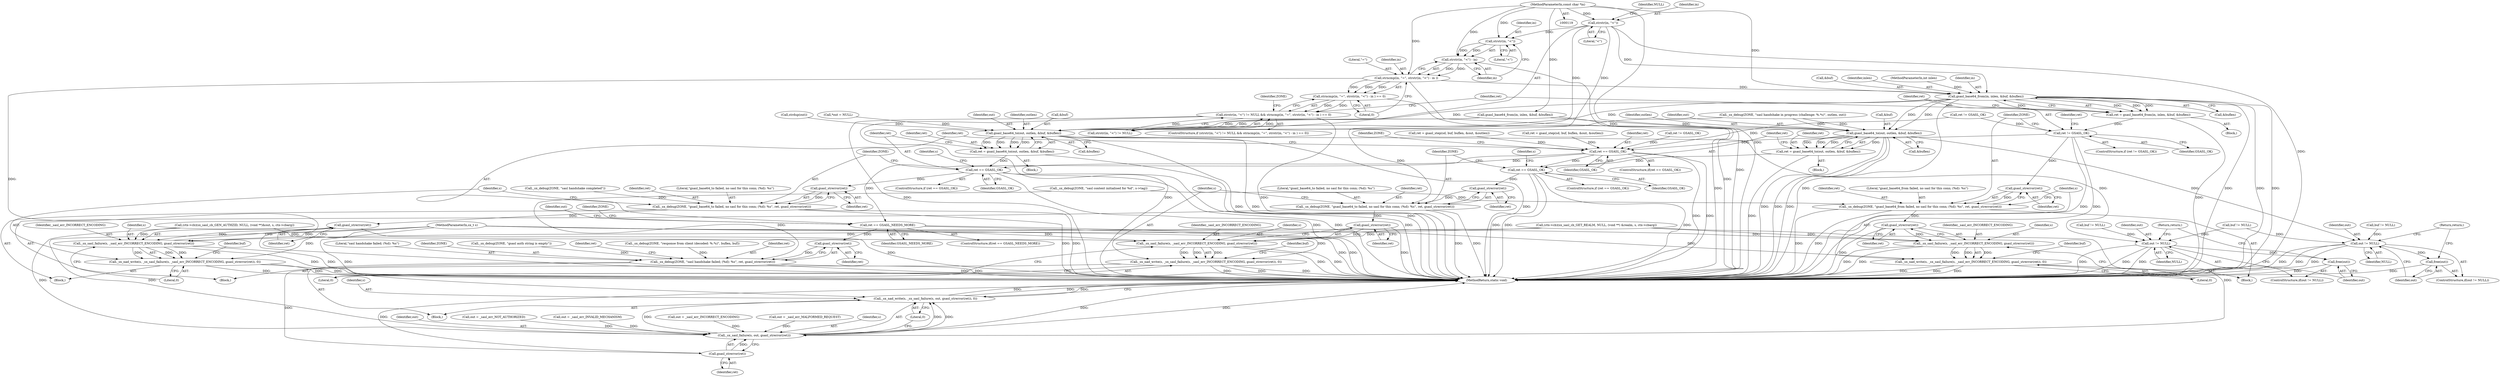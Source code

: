 digraph "0_jabberd2_8416ae54ecefa670534f27a31db71d048b9c7f16_0@API" {
"1000452" [label="(Call,strstr(in, \"<\"))"];
"1000443" [label="(Call,strstr(in, \"<\"))"];
"1000124" [label="(MethodParameterIn,const char *in)"];
"1000451" [label="(Call,strstr(in, \"<\") - in)"];
"1000448" [label="(Call,strncmp(in, \"=\", strstr(in, \"<\") - in ))"];
"1000447" [label="(Call,strncmp(in, \"=\", strstr(in, \"<\") - in ) == 0)"];
"1000441" [label="(Call,strstr(in, \"<\") != NULL && strncmp(in, \"=\", strstr(in, \"<\") - in ) == 0)"];
"1000473" [label="(Call,gsasl_base64_from(in, inlen, &buf, &buflen))"];
"1000471" [label="(Call,ret = gsasl_base64_from(in, inlen, &buf, &buflen))"];
"1000481" [label="(Call,ret != GSASL_OK)"];
"1000489" [label="(Call,gsasl_strerror(ret))"];
"1000485" [label="(Call,_sx_debug(ZONE, \"gsasl_base64_from failed, no sasl for this conn; (%d): %s\", ret, gsasl_strerror(ret)))"];
"1000496" [label="(Call,gsasl_strerror(ret))"];
"1000493" [label="(Call,_sx_sasl_failure(s, _sasl_err_INCORRECT_ENCODING, gsasl_strerror(ret)))"];
"1000491" [label="(Call,_sx_nad_write(s, _sx_sasl_failure(s, _sasl_err_INCORRECT_ENCODING, gsasl_strerror(ret)), 0))"];
"1000592" [label="(Call,ret == GSASL_OK)"];
"1000609" [label="(Call,ret == GSASL_OK)"];
"1000656" [label="(Call,gsasl_strerror(ret))"];
"1000652" [label="(Call,_sx_debug(ZONE, \"gsasl_base64_to failed, no sasl for this conn; (%d): %s\", ret, gsasl_strerror(ret)))"];
"1000663" [label="(Call,gsasl_strerror(ret))"];
"1000660" [label="(Call,_sx_sasl_failure(s, _sasl_err_INCORRECT_ENCODING, gsasl_strerror(ret)))"];
"1000658" [label="(Call,_sx_nad_write(s, _sx_sasl_failure(s, _sasl_err_INCORRECT_ENCODING, gsasl_strerror(ret)), 0))"];
"1000680" [label="(Call,ret == GSASL_NEEDS_MORE)"];
"1000751" [label="(Call,gsasl_strerror(ret))"];
"1000747" [label="(Call,_sx_debug(ZONE, \"sasl handshake failed; (%d): %s\", ret, gsasl_strerror(ret)))"];
"1000789" [label="(Call,gsasl_strerror(ret))"];
"1000786" [label="(Call,_sx_sasl_failure(s, out, gsasl_strerror(ret)))"];
"1000784" [label="(Call,_sx_nad_write(s, _sx_sasl_failure(s, out, gsasl_strerror(ret)), 0))"];
"1000699" [label="(Call,ret == GSASL_OK)"];
"1000718" [label="(Call,gsasl_strerror(ret))"];
"1000714" [label="(Call,_sx_debug(ZONE, \"gsasl_base64_to failed, no sasl for this conn; (%d): %s\", ret, gsasl_strerror(ret)))"];
"1000725" [label="(Call,gsasl_strerror(ret))"];
"1000722" [label="(Call,_sx_sasl_failure(s, _sasl_err_INCORRECT_ENCODING, gsasl_strerror(ret)))"];
"1000720" [label="(Call,_sx_nad_write(s, _sx_sasl_failure(s, _sasl_err_INCORRECT_ENCODING, gsasl_strerror(ret)), 0))"];
"1000601" [label="(Call,gsasl_base64_to(out, outlen, &buf, &buflen))"];
"1000599" [label="(Call,ret = gsasl_base64_to(out, outlen, &buf, &buflen))"];
"1000673" [label="(Call,out != NULL)"];
"1000676" [label="(Call,free(out))"];
"1000691" [label="(Call,gsasl_base64_to(out, outlen, &buf, &buflen))"];
"1000689" [label="(Call,ret = gsasl_base64_to(out, outlen, &buf, &buflen))"];
"1000735" [label="(Call,out != NULL)"];
"1000738" [label="(Call,free(out))"];
"1000786" [label="(Call,_sx_sasl_failure(s, out, gsasl_strerror(ret)))"];
"1000124" [label="(MethodParameterIn,const char *in)"];
"1000748" [label="(Identifier,ZONE)"];
"1000660" [label="(Call,_sx_sasl_failure(s, _sasl_err_INCORRECT_ENCODING, gsasl_strerror(ret)))"];
"1000694" [label="(Call,&buf)"];
"1000491" [label="(Call,_sx_nad_write(s, _sx_sasl_failure(s, _sasl_err_INCORRECT_ENCODING, gsasl_strerror(ret)), 0))"];
"1000443" [label="(Call,strstr(in, \"<\"))"];
"1000668" [label="(Identifier,buf)"];
"1000651" [label="(Block,)"];
"1000727" [label="(Literal,0)"];
"1000507" [label="(Identifier,ret)"];
"1000597" [label="(Identifier,ZONE)"];
"1000420" [label="(Call,(ctx->cb)(sx_sasl_cb_GEN_AUTHZID, NULL, (void **)&out, s, ctx->cbarg))"];
"1000722" [label="(Call,_sx_sasl_failure(s, _sasl_err_INCORRECT_ENCODING, gsasl_strerror(ret)))"];
"1000600" [label="(Identifier,ret)"];
"1000492" [label="(Identifier,s)"];
"1000685" [label="(Identifier,ZONE)"];
"1000458" [label="(Call,_sx_debug(ZONE, \"gsasl auth string is empty\"))"];
"1000663" [label="(Call,gsasl_strerror(ret))"];
"1000693" [label="(Identifier,outlen)"];
"1000484" [label="(Block,)"];
"1000754" [label="(Identifier,ret)"];
"1000604" [label="(Call,&buf)"];
"1000738" [label="(Call,free(out))"];
"1000442" [label="(Call,strstr(in, \"<\") != NULL)"];
"1000704" [label="(Identifier,s)"];
"1000609" [label="(Call,ret == GSASL_OK)"];
"1000689" [label="(Call,ret = gsasl_base64_to(out, outlen, &buf, &buflen))"];
"1000690" [label="(Identifier,ret)"];
"1000472" [label="(Identifier,ret)"];
"1000739" [label="(Identifier,out)"];
"1000498" [label="(Literal,0)"];
"1000675" [label="(Identifier,NULL)"];
"1000676" [label="(Call,free(out))"];
"1000473" [label="(Call,gsasl_base64_from(in, inlen, &buf, &buflen))"];
"1000747" [label="(Call,_sx_debug(ZONE, \"sasl handshake failed; (%d): %s\", ret, gsasl_strerror(ret)))"];
"1000736" [label="(Identifier,out)"];
"1000497" [label="(Identifier,ret)"];
"1000456" [label="(Literal,0)"];
"1000450" [label="(Literal,\"=\")"];
"1000691" [label="(Call,gsasl_base64_to(out, outlen, &buf, &buflen))"];
"1000470" [label="(Block,)"];
"1000664" [label="(Identifier,ret)"];
"1000683" [label="(Block,)"];
"1000506" [label="(Call,ret = gsasl_step(sd, buf, buflen, &out, &outlen))"];
"1000486" [label="(Identifier,ZONE)"];
"1000743" [label="(Identifier,out)"];
"1000594" [label="(Identifier,GSASL_OK)"];
"1000751" [label="(Call,gsasl_strerror(ret))"];
"1000662" [label="(Identifier,_sasl_err_INCORRECT_ENCODING)"];
"1000700" [label="(Identifier,ret)"];
"1000570" [label="(Call,_sx_debug(ZONE, \"response from client (decoded: %.*s)\", buflen, buf))"];
"1000520" [label="(Call,gsasl_base64_from(in, inlen, &buf, &buflen))"];
"1000596" [label="(Call,_sx_debug(ZONE, \"sasl handshake completed\"))"];
"1000679" [label="(ControlStructure,if(ret == GSASL_NEEDS_MORE))"];
"1000752" [label="(Identifier,ret)"];
"1000496" [label="(Call,gsasl_strerror(ret))"];
"1000681" [label="(Identifier,ret)"];
"1000734" [label="(ControlStructure,if(out != NULL))"];
"1000740" [label="(Return,return;)"];
"1000682" [label="(Identifier,GSASL_NEEDS_MORE)"];
"1000678" [label="(Return,return;)"];
"1000784" [label="(Call,_sx_nad_write(s, _sx_sasl_failure(s, out, gsasl_strerror(ret)), 0))"];
"1000592" [label="(Call,ret == GSASL_OK)"];
"1000480" [label="(ControlStructure,if (ret != GSASL_OK))"];
"1000788" [label="(Identifier,out)"];
"1000726" [label="(Identifier,ret)"];
"1000433" [label="(Call,strdup(out))"];
"1000120" [label="(MethodParameterIn,sx_t s)"];
"1000677" [label="(Identifier,out)"];
"1000699" [label="(Call,ret == GSASL_OK)"];
"1000595" [label="(Block,)"];
"1000485" [label="(Call,_sx_debug(ZONE, \"gsasl_base64_from failed, no sasl for this conn; (%d): %s\", ret, gsasl_strerror(ret)))"];
"1000659" [label="(Identifier,s)"];
"1000144" [label="(Call,*out = NULL)"];
"1000715" [label="(Identifier,ZONE)"];
"1000792" [label="(MethodReturn,static void)"];
"1000672" [label="(ControlStructure,if(out != NULL))"];
"1000652" [label="(Call,_sx_debug(ZONE, \"gsasl_base64_to failed, no sasl for this conn; (%d): %s\", ret, gsasl_strerror(ret)))"];
"1000692" [label="(Identifier,out)"];
"1000721" [label="(Identifier,s)"];
"1000446" [label="(Identifier,NULL)"];
"1000656" [label="(Call,gsasl_strerror(ret))"];
"1000713" [label="(Block,)"];
"1000396" [label="(Call,_sx_debug(ZONE, \"sasl context initialised for %d\", s->tag))"];
"1000448" [label="(Call,strncmp(in, \"=\", strstr(in, \"<\") - in ))"];
"1000474" [label="(Identifier,in)"];
"1000444" [label="(Identifier,in)"];
"1000451" [label="(Call,strstr(in, \"<\") - in)"];
"1000586" [label="(Call,buf != NULL)"];
"1000655" [label="(Identifier,ret)"];
"1000459" [label="(Identifier,ZONE)"];
"1000493" [label="(Call,_sx_sasl_failure(s, _sasl_err_INCORRECT_ENCODING, gsasl_strerror(ret)))"];
"1000737" [label="(Identifier,NULL)"];
"1000718" [label="(Call,gsasl_strerror(ret))"];
"1000452" [label="(Call,strstr(in, \"<\"))"];
"1000440" [label="(ControlStructure,if (strstr(in, \"<\") != NULL && strncmp(in, \"=\", strstr(in, \"<\") - in ) == 0))"];
"1000455" [label="(Identifier,in)"];
"1000488" [label="(Identifier,ret)"];
"1000476" [label="(Call,&buf)"];
"1000719" [label="(Identifier,ret)"];
"1000750" [label="(Identifier,ret)"];
"1000730" [label="(Identifier,buf)"];
"1000447" [label="(Call,strncmp(in, \"=\", strstr(in, \"<\") - in ) == 0)"];
"1000441" [label="(Call,strstr(in, \"<\") != NULL && strncmp(in, \"=\", strstr(in, \"<\") - in ) == 0)"];
"1000489" [label="(Call,gsasl_strerror(ret))"];
"1000790" [label="(Identifier,ret)"];
"1000765" [label="(Call,out = _sasl_err_NOT_AUTHORIZED)"];
"1000771" [label="(Call,out = _sasl_err_INVALID_MECHANISM)"];
"1000606" [label="(Call,&buflen)"];
"1000475" [label="(Identifier,inlen)"];
"1000126" [label="(Block,)"];
"1000478" [label="(Call,&buflen)"];
"1000658" [label="(Call,_sx_nad_write(s, _sx_sasl_failure(s, _sasl_err_INCORRECT_ENCODING, gsasl_strerror(ret)), 0))"];
"1000614" [label="(Identifier,s)"];
"1000791" [label="(Literal,0)"];
"1000490" [label="(Identifier,ret)"];
"1000494" [label="(Identifier,s)"];
"1000654" [label="(Literal,\"gsasl_base64_to failed, no sasl for this conn; (%d): %s\")"];
"1000483" [label="(Identifier,GSASL_OK)"];
"1000667" [label="(Call,buf != NULL)"];
"1000661" [label="(Identifier,s)"];
"1000445" [label="(Literal,\"<\")"];
"1000665" [label="(Literal,0)"];
"1000495" [label="(Identifier,_sasl_err_INCORRECT_ENCODING)"];
"1000725" [label="(Call,gsasl_strerror(ret))"];
"1000602" [label="(Identifier,out)"];
"1000471" [label="(Call,ret = gsasl_base64_from(in, inlen, &buf, &buflen))"];
"1000449" [label="(Identifier,in)"];
"1000591" [label="(ControlStructure,if(ret == GSASL_OK))"];
"1000684" [label="(Call,_sx_debug(ZONE, \"sasl handshake in progress (challenge: %.*s)\", outlen, out))"];
"1000603" [label="(Identifier,outlen)"];
"1000610" [label="(Identifier,ret)"];
"1000653" [label="(Identifier,ZONE)"];
"1000575" [label="(Call,ret = gsasl_step(sd, buf, buflen, &out, &outlen))"];
"1000599" [label="(Call,ret = gsasl_base64_to(out, outlen, &buf, &buflen))"];
"1000696" [label="(Call,&buflen)"];
"1000454" [label="(Literal,\"<\")"];
"1000608" [label="(ControlStructure,if (ret == GSASL_OK))"];
"1000724" [label="(Identifier,_sasl_err_INCORRECT_ENCODING)"];
"1000714" [label="(Call,_sx_debug(ZONE, \"gsasl_base64_to failed, no sasl for this conn; (%d): %s\", ret, gsasl_strerror(ret)))"];
"1000125" [label="(MethodParameterIn,int inlen)"];
"1000785" [label="(Identifier,s)"];
"1000723" [label="(Identifier,s)"];
"1000776" [label="(Call,out = _sasl_err_INCORRECT_ENCODING)"];
"1000453" [label="(Identifier,in)"];
"1000601" [label="(Call,gsasl_base64_to(out, outlen, &buf, &buflen))"];
"1000680" [label="(Call,ret == GSASL_NEEDS_MORE)"];
"1000501" [label="(Identifier,buf)"];
"1000735" [label="(Call,out != NULL)"];
"1000487" [label="(Literal,\"gsasl_base64_from failed, no sasl for this conn; (%d): %s\")"];
"1000611" [label="(Identifier,GSASL_OK)"];
"1000781" [label="(Call,out = _sasl_err_MALFORMED_REQUEST)"];
"1000674" [label="(Identifier,out)"];
"1000593" [label="(Identifier,ret)"];
"1000787" [label="(Identifier,s)"];
"1000716" [label="(Literal,\"gsasl_base64_to failed, no sasl for this conn; (%d): %s\")"];
"1000528" [label="(Call,ret != GSASL_OK)"];
"1000717" [label="(Identifier,ret)"];
"1000749" [label="(Literal,\"sasl handshake failed; (%d): %s\")"];
"1000221" [label="(Call,(ctx->cb)(sx_sasl_cb_GET_REALM, NULL, (void **) &realm, s, ctx->cbarg))"];
"1000482" [label="(Identifier,ret)"];
"1000698" [label="(ControlStructure,if (ret == GSASL_OK))"];
"1000789" [label="(Call,gsasl_strerror(ret))"];
"1000701" [label="(Identifier,GSASL_OK)"];
"1000720" [label="(Call,_sx_nad_write(s, _sx_sasl_failure(s, _sasl_err_INCORRECT_ENCODING, gsasl_strerror(ret)), 0))"];
"1000673" [label="(Call,out != NULL)"];
"1000202" [label="(Call,ret != GSASL_OK)"];
"1000481" [label="(Call,ret != GSASL_OK)"];
"1000657" [label="(Identifier,ret)"];
"1000729" [label="(Call,buf != NULL)"];
"1000452" -> "1000451"  [label="AST: "];
"1000452" -> "1000454"  [label="CFG: "];
"1000453" -> "1000452"  [label="AST: "];
"1000454" -> "1000452"  [label="AST: "];
"1000455" -> "1000452"  [label="CFG: "];
"1000452" -> "1000451"  [label="DDG: "];
"1000452" -> "1000451"  [label="DDG: "];
"1000443" -> "1000452"  [label="DDG: "];
"1000124" -> "1000452"  [label="DDG: "];
"1000443" -> "1000442"  [label="AST: "];
"1000443" -> "1000445"  [label="CFG: "];
"1000444" -> "1000443"  [label="AST: "];
"1000445" -> "1000443"  [label="AST: "];
"1000446" -> "1000443"  [label="CFG: "];
"1000443" -> "1000792"  [label="DDG: "];
"1000443" -> "1000442"  [label="DDG: "];
"1000443" -> "1000442"  [label="DDG: "];
"1000124" -> "1000443"  [label="DDG: "];
"1000443" -> "1000473"  [label="DDG: "];
"1000124" -> "1000119"  [label="AST: "];
"1000124" -> "1000792"  [label="DDG: "];
"1000124" -> "1000448"  [label="DDG: "];
"1000124" -> "1000451"  [label="DDG: "];
"1000124" -> "1000473"  [label="DDG: "];
"1000124" -> "1000520"  [label="DDG: "];
"1000451" -> "1000448"  [label="AST: "];
"1000451" -> "1000455"  [label="CFG: "];
"1000455" -> "1000451"  [label="AST: "];
"1000448" -> "1000451"  [label="CFG: "];
"1000451" -> "1000792"  [label="DDG: "];
"1000451" -> "1000448"  [label="DDG: "];
"1000451" -> "1000448"  [label="DDG: "];
"1000448" -> "1000447"  [label="AST: "];
"1000449" -> "1000448"  [label="AST: "];
"1000450" -> "1000448"  [label="AST: "];
"1000456" -> "1000448"  [label="CFG: "];
"1000448" -> "1000792"  [label="DDG: "];
"1000448" -> "1000792"  [label="DDG: "];
"1000448" -> "1000447"  [label="DDG: "];
"1000448" -> "1000447"  [label="DDG: "];
"1000448" -> "1000447"  [label="DDG: "];
"1000448" -> "1000473"  [label="DDG: "];
"1000447" -> "1000441"  [label="AST: "];
"1000447" -> "1000456"  [label="CFG: "];
"1000456" -> "1000447"  [label="AST: "];
"1000441" -> "1000447"  [label="CFG: "];
"1000447" -> "1000792"  [label="DDG: "];
"1000447" -> "1000441"  [label="DDG: "];
"1000447" -> "1000441"  [label="DDG: "];
"1000441" -> "1000440"  [label="AST: "];
"1000441" -> "1000442"  [label="CFG: "];
"1000442" -> "1000441"  [label="AST: "];
"1000459" -> "1000441"  [label="CFG: "];
"1000472" -> "1000441"  [label="CFG: "];
"1000441" -> "1000792"  [label="DDG: "];
"1000441" -> "1000792"  [label="DDG: "];
"1000441" -> "1000792"  [label="DDG: "];
"1000442" -> "1000441"  [label="DDG: "];
"1000442" -> "1000441"  [label="DDG: "];
"1000473" -> "1000471"  [label="AST: "];
"1000473" -> "1000478"  [label="CFG: "];
"1000474" -> "1000473"  [label="AST: "];
"1000475" -> "1000473"  [label="AST: "];
"1000476" -> "1000473"  [label="AST: "];
"1000478" -> "1000473"  [label="AST: "];
"1000471" -> "1000473"  [label="CFG: "];
"1000473" -> "1000792"  [label="DDG: "];
"1000473" -> "1000792"  [label="DDG: "];
"1000473" -> "1000792"  [label="DDG: "];
"1000473" -> "1000792"  [label="DDG: "];
"1000473" -> "1000471"  [label="DDG: "];
"1000473" -> "1000471"  [label="DDG: "];
"1000473" -> "1000471"  [label="DDG: "];
"1000473" -> "1000471"  [label="DDG: "];
"1000125" -> "1000473"  [label="DDG: "];
"1000473" -> "1000601"  [label="DDG: "];
"1000473" -> "1000601"  [label="DDG: "];
"1000473" -> "1000691"  [label="DDG: "];
"1000473" -> "1000691"  [label="DDG: "];
"1000471" -> "1000470"  [label="AST: "];
"1000472" -> "1000471"  [label="AST: "];
"1000482" -> "1000471"  [label="CFG: "];
"1000471" -> "1000792"  [label="DDG: "];
"1000471" -> "1000481"  [label="DDG: "];
"1000481" -> "1000480"  [label="AST: "];
"1000481" -> "1000483"  [label="CFG: "];
"1000482" -> "1000481"  [label="AST: "];
"1000483" -> "1000481"  [label="AST: "];
"1000486" -> "1000481"  [label="CFG: "];
"1000507" -> "1000481"  [label="CFG: "];
"1000481" -> "1000792"  [label="DDG: "];
"1000481" -> "1000792"  [label="DDG: "];
"1000202" -> "1000481"  [label="DDG: "];
"1000481" -> "1000489"  [label="DDG: "];
"1000481" -> "1000592"  [label="DDG: "];
"1000489" -> "1000485"  [label="AST: "];
"1000489" -> "1000490"  [label="CFG: "];
"1000490" -> "1000489"  [label="AST: "];
"1000485" -> "1000489"  [label="CFG: "];
"1000489" -> "1000485"  [label="DDG: "];
"1000485" -> "1000484"  [label="AST: "];
"1000486" -> "1000485"  [label="AST: "];
"1000487" -> "1000485"  [label="AST: "];
"1000488" -> "1000485"  [label="AST: "];
"1000492" -> "1000485"  [label="CFG: "];
"1000485" -> "1000792"  [label="DDG: "];
"1000485" -> "1000792"  [label="DDG: "];
"1000396" -> "1000485"  [label="DDG: "];
"1000485" -> "1000496"  [label="DDG: "];
"1000496" -> "1000493"  [label="AST: "];
"1000496" -> "1000497"  [label="CFG: "];
"1000497" -> "1000496"  [label="AST: "];
"1000493" -> "1000496"  [label="CFG: "];
"1000496" -> "1000792"  [label="DDG: "];
"1000496" -> "1000493"  [label="DDG: "];
"1000493" -> "1000491"  [label="AST: "];
"1000494" -> "1000493"  [label="AST: "];
"1000495" -> "1000493"  [label="AST: "];
"1000498" -> "1000493"  [label="CFG: "];
"1000493" -> "1000792"  [label="DDG: "];
"1000493" -> "1000792"  [label="DDG: "];
"1000493" -> "1000491"  [label="DDG: "];
"1000493" -> "1000491"  [label="DDG: "];
"1000493" -> "1000491"  [label="DDG: "];
"1000120" -> "1000493"  [label="DDG: "];
"1000221" -> "1000493"  [label="DDG: "];
"1000491" -> "1000484"  [label="AST: "];
"1000491" -> "1000498"  [label="CFG: "];
"1000492" -> "1000491"  [label="AST: "];
"1000498" -> "1000491"  [label="AST: "];
"1000501" -> "1000491"  [label="CFG: "];
"1000491" -> "1000792"  [label="DDG: "];
"1000491" -> "1000792"  [label="DDG: "];
"1000491" -> "1000792"  [label="DDG: "];
"1000120" -> "1000491"  [label="DDG: "];
"1000592" -> "1000591"  [label="AST: "];
"1000592" -> "1000594"  [label="CFG: "];
"1000593" -> "1000592"  [label="AST: "];
"1000594" -> "1000592"  [label="AST: "];
"1000597" -> "1000592"  [label="CFG: "];
"1000681" -> "1000592"  [label="CFG: "];
"1000592" -> "1000792"  [label="DDG: "];
"1000592" -> "1000792"  [label="DDG: "];
"1000506" -> "1000592"  [label="DDG: "];
"1000575" -> "1000592"  [label="DDG: "];
"1000528" -> "1000592"  [label="DDG: "];
"1000202" -> "1000592"  [label="DDG: "];
"1000592" -> "1000609"  [label="DDG: "];
"1000592" -> "1000680"  [label="DDG: "];
"1000592" -> "1000699"  [label="DDG: "];
"1000609" -> "1000608"  [label="AST: "];
"1000609" -> "1000611"  [label="CFG: "];
"1000610" -> "1000609"  [label="AST: "];
"1000611" -> "1000609"  [label="AST: "];
"1000614" -> "1000609"  [label="CFG: "];
"1000653" -> "1000609"  [label="CFG: "];
"1000609" -> "1000792"  [label="DDG: "];
"1000609" -> "1000792"  [label="DDG: "];
"1000609" -> "1000792"  [label="DDG: "];
"1000599" -> "1000609"  [label="DDG: "];
"1000609" -> "1000656"  [label="DDG: "];
"1000656" -> "1000652"  [label="AST: "];
"1000656" -> "1000657"  [label="CFG: "];
"1000657" -> "1000656"  [label="AST: "];
"1000652" -> "1000656"  [label="CFG: "];
"1000656" -> "1000652"  [label="DDG: "];
"1000652" -> "1000651"  [label="AST: "];
"1000653" -> "1000652"  [label="AST: "];
"1000654" -> "1000652"  [label="AST: "];
"1000655" -> "1000652"  [label="AST: "];
"1000659" -> "1000652"  [label="CFG: "];
"1000652" -> "1000792"  [label="DDG: "];
"1000652" -> "1000792"  [label="DDG: "];
"1000596" -> "1000652"  [label="DDG: "];
"1000652" -> "1000663"  [label="DDG: "];
"1000663" -> "1000660"  [label="AST: "];
"1000663" -> "1000664"  [label="CFG: "];
"1000664" -> "1000663"  [label="AST: "];
"1000660" -> "1000663"  [label="CFG: "];
"1000663" -> "1000792"  [label="DDG: "];
"1000663" -> "1000660"  [label="DDG: "];
"1000660" -> "1000658"  [label="AST: "];
"1000661" -> "1000660"  [label="AST: "];
"1000662" -> "1000660"  [label="AST: "];
"1000665" -> "1000660"  [label="CFG: "];
"1000660" -> "1000792"  [label="DDG: "];
"1000660" -> "1000792"  [label="DDG: "];
"1000660" -> "1000658"  [label="DDG: "];
"1000660" -> "1000658"  [label="DDG: "];
"1000660" -> "1000658"  [label="DDG: "];
"1000420" -> "1000660"  [label="DDG: "];
"1000120" -> "1000660"  [label="DDG: "];
"1000221" -> "1000660"  [label="DDG: "];
"1000658" -> "1000651"  [label="AST: "];
"1000658" -> "1000665"  [label="CFG: "];
"1000659" -> "1000658"  [label="AST: "];
"1000665" -> "1000658"  [label="AST: "];
"1000668" -> "1000658"  [label="CFG: "];
"1000658" -> "1000792"  [label="DDG: "];
"1000658" -> "1000792"  [label="DDG: "];
"1000658" -> "1000792"  [label="DDG: "];
"1000120" -> "1000658"  [label="DDG: "];
"1000680" -> "1000679"  [label="AST: "];
"1000680" -> "1000682"  [label="CFG: "];
"1000681" -> "1000680"  [label="AST: "];
"1000682" -> "1000680"  [label="AST: "];
"1000685" -> "1000680"  [label="CFG: "];
"1000743" -> "1000680"  [label="CFG: "];
"1000680" -> "1000792"  [label="DDG: "];
"1000680" -> "1000792"  [label="DDG: "];
"1000680" -> "1000751"  [label="DDG: "];
"1000751" -> "1000747"  [label="AST: "];
"1000751" -> "1000752"  [label="CFG: "];
"1000752" -> "1000751"  [label="AST: "];
"1000747" -> "1000751"  [label="CFG: "];
"1000751" -> "1000747"  [label="DDG: "];
"1000747" -> "1000126"  [label="AST: "];
"1000748" -> "1000747"  [label="AST: "];
"1000749" -> "1000747"  [label="AST: "];
"1000750" -> "1000747"  [label="AST: "];
"1000754" -> "1000747"  [label="CFG: "];
"1000747" -> "1000792"  [label="DDG: "];
"1000747" -> "1000792"  [label="DDG: "];
"1000396" -> "1000747"  [label="DDG: "];
"1000570" -> "1000747"  [label="DDG: "];
"1000458" -> "1000747"  [label="DDG: "];
"1000747" -> "1000789"  [label="DDG: "];
"1000789" -> "1000786"  [label="AST: "];
"1000789" -> "1000790"  [label="CFG: "];
"1000790" -> "1000789"  [label="AST: "];
"1000786" -> "1000789"  [label="CFG: "];
"1000789" -> "1000792"  [label="DDG: "];
"1000789" -> "1000786"  [label="DDG: "];
"1000786" -> "1000784"  [label="AST: "];
"1000787" -> "1000786"  [label="AST: "];
"1000788" -> "1000786"  [label="AST: "];
"1000791" -> "1000786"  [label="CFG: "];
"1000786" -> "1000792"  [label="DDG: "];
"1000786" -> "1000792"  [label="DDG: "];
"1000786" -> "1000784"  [label="DDG: "];
"1000786" -> "1000784"  [label="DDG: "];
"1000786" -> "1000784"  [label="DDG: "];
"1000420" -> "1000786"  [label="DDG: "];
"1000120" -> "1000786"  [label="DDG: "];
"1000221" -> "1000786"  [label="DDG: "];
"1000781" -> "1000786"  [label="DDG: "];
"1000776" -> "1000786"  [label="DDG: "];
"1000765" -> "1000786"  [label="DDG: "];
"1000771" -> "1000786"  [label="DDG: "];
"1000784" -> "1000126"  [label="AST: "];
"1000784" -> "1000791"  [label="CFG: "];
"1000785" -> "1000784"  [label="AST: "];
"1000791" -> "1000784"  [label="AST: "];
"1000792" -> "1000784"  [label="CFG: "];
"1000784" -> "1000792"  [label="DDG: "];
"1000784" -> "1000792"  [label="DDG: "];
"1000784" -> "1000792"  [label="DDG: "];
"1000120" -> "1000784"  [label="DDG: "];
"1000699" -> "1000698"  [label="AST: "];
"1000699" -> "1000701"  [label="CFG: "];
"1000700" -> "1000699"  [label="AST: "];
"1000701" -> "1000699"  [label="AST: "];
"1000704" -> "1000699"  [label="CFG: "];
"1000715" -> "1000699"  [label="CFG: "];
"1000699" -> "1000792"  [label="DDG: "];
"1000699" -> "1000792"  [label="DDG: "];
"1000699" -> "1000792"  [label="DDG: "];
"1000689" -> "1000699"  [label="DDG: "];
"1000699" -> "1000718"  [label="DDG: "];
"1000718" -> "1000714"  [label="AST: "];
"1000718" -> "1000719"  [label="CFG: "];
"1000719" -> "1000718"  [label="AST: "];
"1000714" -> "1000718"  [label="CFG: "];
"1000718" -> "1000714"  [label="DDG: "];
"1000714" -> "1000713"  [label="AST: "];
"1000715" -> "1000714"  [label="AST: "];
"1000716" -> "1000714"  [label="AST: "];
"1000717" -> "1000714"  [label="AST: "];
"1000721" -> "1000714"  [label="CFG: "];
"1000714" -> "1000792"  [label="DDG: "];
"1000714" -> "1000792"  [label="DDG: "];
"1000684" -> "1000714"  [label="DDG: "];
"1000714" -> "1000725"  [label="DDG: "];
"1000725" -> "1000722"  [label="AST: "];
"1000725" -> "1000726"  [label="CFG: "];
"1000726" -> "1000725"  [label="AST: "];
"1000722" -> "1000725"  [label="CFG: "];
"1000725" -> "1000792"  [label="DDG: "];
"1000725" -> "1000722"  [label="DDG: "];
"1000722" -> "1000720"  [label="AST: "];
"1000723" -> "1000722"  [label="AST: "];
"1000724" -> "1000722"  [label="AST: "];
"1000727" -> "1000722"  [label="CFG: "];
"1000722" -> "1000792"  [label="DDG: "];
"1000722" -> "1000792"  [label="DDG: "];
"1000722" -> "1000720"  [label="DDG: "];
"1000722" -> "1000720"  [label="DDG: "];
"1000722" -> "1000720"  [label="DDG: "];
"1000420" -> "1000722"  [label="DDG: "];
"1000120" -> "1000722"  [label="DDG: "];
"1000221" -> "1000722"  [label="DDG: "];
"1000720" -> "1000713"  [label="AST: "];
"1000720" -> "1000727"  [label="CFG: "];
"1000721" -> "1000720"  [label="AST: "];
"1000727" -> "1000720"  [label="AST: "];
"1000730" -> "1000720"  [label="CFG: "];
"1000720" -> "1000792"  [label="DDG: "];
"1000720" -> "1000792"  [label="DDG: "];
"1000720" -> "1000792"  [label="DDG: "];
"1000120" -> "1000720"  [label="DDG: "];
"1000601" -> "1000599"  [label="AST: "];
"1000601" -> "1000606"  [label="CFG: "];
"1000602" -> "1000601"  [label="AST: "];
"1000603" -> "1000601"  [label="AST: "];
"1000604" -> "1000601"  [label="AST: "];
"1000606" -> "1000601"  [label="AST: "];
"1000599" -> "1000601"  [label="CFG: "];
"1000601" -> "1000792"  [label="DDG: "];
"1000601" -> "1000792"  [label="DDG: "];
"1000601" -> "1000792"  [label="DDG: "];
"1000601" -> "1000599"  [label="DDG: "];
"1000601" -> "1000599"  [label="DDG: "];
"1000601" -> "1000599"  [label="DDG: "];
"1000601" -> "1000599"  [label="DDG: "];
"1000433" -> "1000601"  [label="DDG: "];
"1000144" -> "1000601"  [label="DDG: "];
"1000520" -> "1000601"  [label="DDG: "];
"1000520" -> "1000601"  [label="DDG: "];
"1000601" -> "1000673"  [label="DDG: "];
"1000599" -> "1000595"  [label="AST: "];
"1000600" -> "1000599"  [label="AST: "];
"1000610" -> "1000599"  [label="CFG: "];
"1000599" -> "1000792"  [label="DDG: "];
"1000673" -> "1000672"  [label="AST: "];
"1000673" -> "1000675"  [label="CFG: "];
"1000674" -> "1000673"  [label="AST: "];
"1000675" -> "1000673"  [label="AST: "];
"1000677" -> "1000673"  [label="CFG: "];
"1000678" -> "1000673"  [label="CFG: "];
"1000673" -> "1000792"  [label="DDG: "];
"1000673" -> "1000792"  [label="DDG: "];
"1000673" -> "1000792"  [label="DDG: "];
"1000586" -> "1000673"  [label="DDG: "];
"1000667" -> "1000673"  [label="DDG: "];
"1000673" -> "1000676"  [label="DDG: "];
"1000676" -> "1000672"  [label="AST: "];
"1000676" -> "1000677"  [label="CFG: "];
"1000677" -> "1000676"  [label="AST: "];
"1000678" -> "1000676"  [label="CFG: "];
"1000676" -> "1000792"  [label="DDG: "];
"1000691" -> "1000689"  [label="AST: "];
"1000691" -> "1000696"  [label="CFG: "];
"1000692" -> "1000691"  [label="AST: "];
"1000693" -> "1000691"  [label="AST: "];
"1000694" -> "1000691"  [label="AST: "];
"1000696" -> "1000691"  [label="AST: "];
"1000689" -> "1000691"  [label="CFG: "];
"1000691" -> "1000792"  [label="DDG: "];
"1000691" -> "1000792"  [label="DDG: "];
"1000691" -> "1000792"  [label="DDG: "];
"1000691" -> "1000689"  [label="DDG: "];
"1000691" -> "1000689"  [label="DDG: "];
"1000691" -> "1000689"  [label="DDG: "];
"1000691" -> "1000689"  [label="DDG: "];
"1000684" -> "1000691"  [label="DDG: "];
"1000684" -> "1000691"  [label="DDG: "];
"1000520" -> "1000691"  [label="DDG: "];
"1000520" -> "1000691"  [label="DDG: "];
"1000691" -> "1000735"  [label="DDG: "];
"1000689" -> "1000683"  [label="AST: "];
"1000690" -> "1000689"  [label="AST: "];
"1000700" -> "1000689"  [label="CFG: "];
"1000689" -> "1000792"  [label="DDG: "];
"1000735" -> "1000734"  [label="AST: "];
"1000735" -> "1000737"  [label="CFG: "];
"1000736" -> "1000735"  [label="AST: "];
"1000737" -> "1000735"  [label="AST: "];
"1000739" -> "1000735"  [label="CFG: "];
"1000740" -> "1000735"  [label="CFG: "];
"1000735" -> "1000792"  [label="DDG: "];
"1000735" -> "1000792"  [label="DDG: "];
"1000735" -> "1000792"  [label="DDG: "];
"1000586" -> "1000735"  [label="DDG: "];
"1000729" -> "1000735"  [label="DDG: "];
"1000735" -> "1000738"  [label="DDG: "];
"1000738" -> "1000734"  [label="AST: "];
"1000738" -> "1000739"  [label="CFG: "];
"1000739" -> "1000738"  [label="AST: "];
"1000740" -> "1000738"  [label="CFG: "];
"1000738" -> "1000792"  [label="DDG: "];
}
